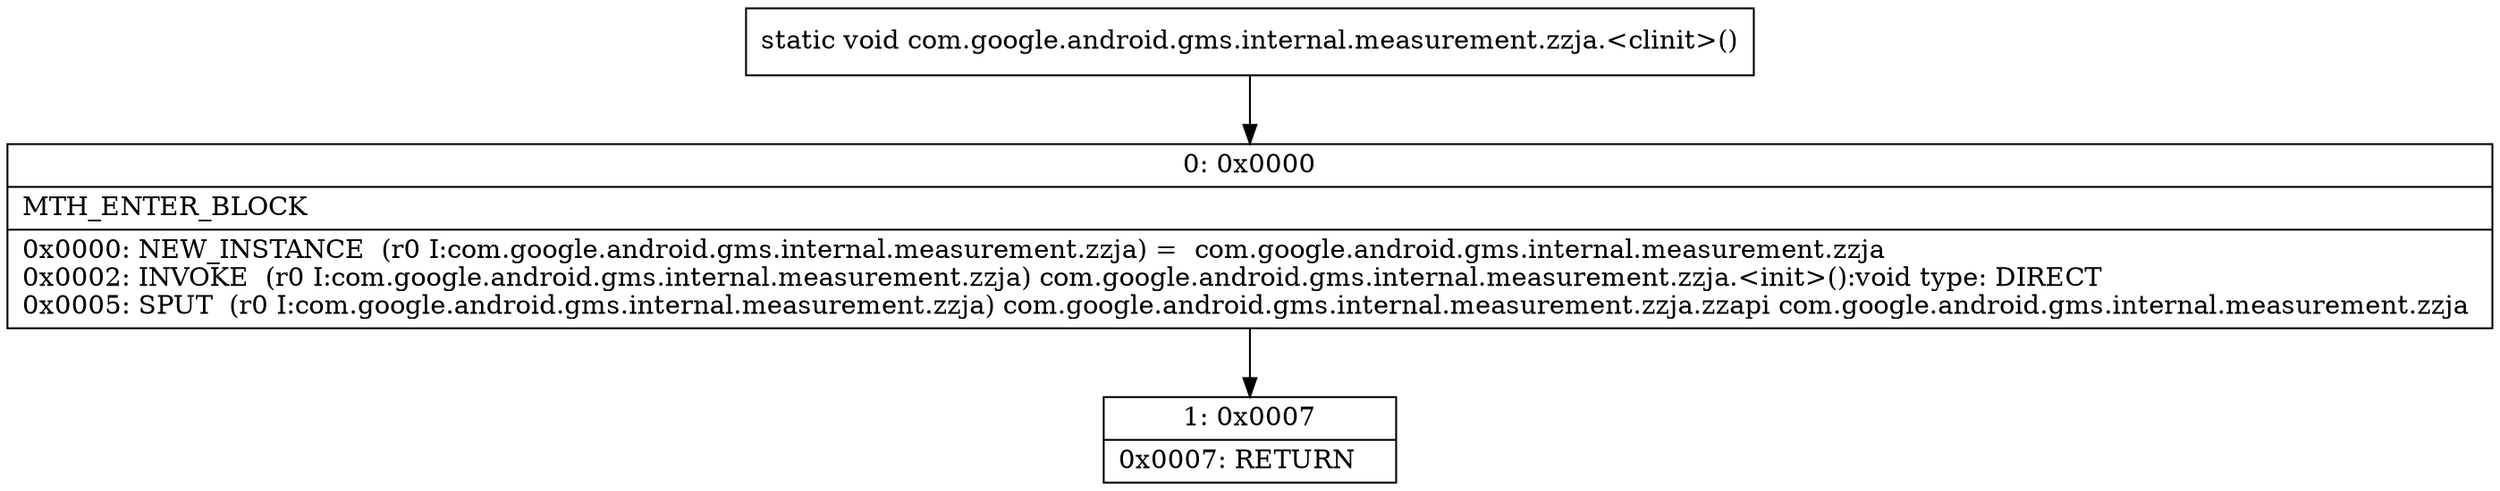 digraph "CFG forcom.google.android.gms.internal.measurement.zzja.\<clinit\>()V" {
Node_0 [shape=record,label="{0\:\ 0x0000|MTH_ENTER_BLOCK\l|0x0000: NEW_INSTANCE  (r0 I:com.google.android.gms.internal.measurement.zzja) =  com.google.android.gms.internal.measurement.zzja \l0x0002: INVOKE  (r0 I:com.google.android.gms.internal.measurement.zzja) com.google.android.gms.internal.measurement.zzja.\<init\>():void type: DIRECT \l0x0005: SPUT  (r0 I:com.google.android.gms.internal.measurement.zzja) com.google.android.gms.internal.measurement.zzja.zzapi com.google.android.gms.internal.measurement.zzja \l}"];
Node_1 [shape=record,label="{1\:\ 0x0007|0x0007: RETURN   \l}"];
MethodNode[shape=record,label="{static void com.google.android.gms.internal.measurement.zzja.\<clinit\>() }"];
MethodNode -> Node_0;
Node_0 -> Node_1;
}

